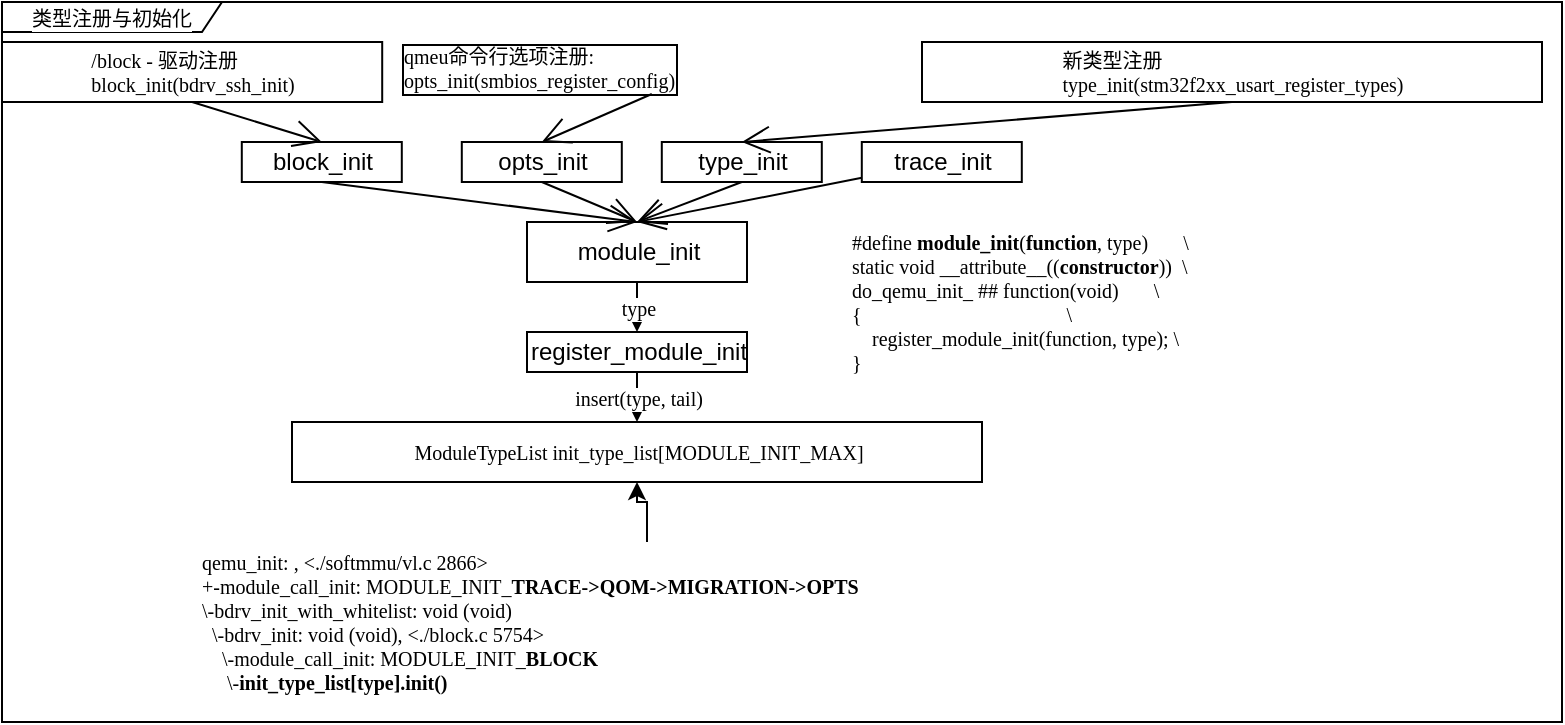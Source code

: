 <mxfile version="16.6.1" type="github">
  <diagram id="6DpruF9Yd0py6zjCMm1G" name="Page-1">
    <mxGraphModel dx="572" dy="-251" grid="1" gridSize="10" guides="1" tooltips="1" connect="1" arrows="1" fold="1" page="1" pageScale="1" pageWidth="850" pageHeight="1100" math="0" shadow="0">
      <root>
        <mxCell id="0" />
        <mxCell id="1" parent="0" />
        <mxCell id="FQiOv07JGeU5sPxUobCz-1" value="类型注册与初始化" style="shape=umlFrame;whiteSpace=wrap;html=1;fontSize=10;width=110;height=15;labelBorderColor=none;labelBackgroundColor=#FFFFFF;swimlaneFillColor=#ffffff;" parent="1" vertex="1">
          <mxGeometry x="900" y="1280" width="780" height="360" as="geometry" />
        </mxCell>
        <mxCell id="FQiOv07JGeU5sPxUobCz-2" value="type" style="edgeStyle=orthogonalEdgeStyle;rounded=0;orthogonalLoop=1;jettySize=auto;html=1;fontFamily=Lucida Console;fontSize=10;fontColor=#000000;" parent="1" source="FQiOv07JGeU5sPxUobCz-3" target="FQiOv07JGeU5sPxUobCz-19" edge="1">
          <mxGeometry relative="1" as="geometry" />
        </mxCell>
        <mxCell id="FQiOv07JGeU5sPxUobCz-3" value="module_init" style="html=1;" parent="1" vertex="1">
          <mxGeometry x="1162.5" y="1390" width="110" height="30" as="geometry" />
        </mxCell>
        <mxCell id="FQiOv07JGeU5sPxUobCz-5" value="block_init" style="html=1;" parent="1" vertex="1">
          <mxGeometry x="1019.9" y="1350" width="80" height="20" as="geometry" />
        </mxCell>
        <mxCell id="FQiOv07JGeU5sPxUobCz-6" value="opts_init" style="html=1;" parent="1" vertex="1">
          <mxGeometry x="1129.9" y="1350" width="80" height="20" as="geometry" />
        </mxCell>
        <mxCell id="FQiOv07JGeU5sPxUobCz-7" value="type_init" style="html=1;" parent="1" vertex="1">
          <mxGeometry x="1229.9" y="1350" width="80" height="20" as="geometry" />
        </mxCell>
        <mxCell id="FQiOv07JGeU5sPxUobCz-8" value="trace_init" style="html=1;" parent="1" vertex="1">
          <mxGeometry x="1329.9" y="1350" width="80" height="20" as="geometry" />
        </mxCell>
        <mxCell id="FQiOv07JGeU5sPxUobCz-9" value="" style="endArrow=open;endFill=1;endSize=12;html=1;rounded=0;exitX=0.5;exitY=1;exitDx=0;exitDy=0;entryX=0.5;entryY=0;entryDx=0;entryDy=0;" parent="1" source="FQiOv07JGeU5sPxUobCz-5" target="FQiOv07JGeU5sPxUobCz-3" edge="1">
          <mxGeometry width="160" relative="1" as="geometry">
            <mxPoint x="820" y="1530" as="sourcePoint" />
            <mxPoint x="980" y="1530" as="targetPoint" />
          </mxGeometry>
        </mxCell>
        <mxCell id="FQiOv07JGeU5sPxUobCz-10" value="" style="endArrow=open;endFill=1;endSize=12;html=1;rounded=0;exitX=0.5;exitY=1;exitDx=0;exitDy=0;entryX=0.5;entryY=0;entryDx=0;entryDy=0;" parent="1" source="FQiOv07JGeU5sPxUobCz-6" target="FQiOv07JGeU5sPxUobCz-3" edge="1">
          <mxGeometry width="160" relative="1" as="geometry">
            <mxPoint x="1070" y="1340" as="sourcePoint" />
            <mxPoint x="1189.231" y="1390" as="targetPoint" />
          </mxGeometry>
        </mxCell>
        <mxCell id="FQiOv07JGeU5sPxUobCz-11" value="" style="endArrow=open;endFill=1;endSize=12;html=1;rounded=0;exitX=0.5;exitY=1;exitDx=0;exitDy=0;entryX=0.5;entryY=0;entryDx=0;entryDy=0;" parent="1" source="FQiOv07JGeU5sPxUobCz-7" target="FQiOv07JGeU5sPxUobCz-3" edge="1">
          <mxGeometry width="160" relative="1" as="geometry">
            <mxPoint x="1180" y="1340" as="sourcePoint" />
            <mxPoint x="1225" y="1390" as="targetPoint" />
          </mxGeometry>
        </mxCell>
        <mxCell id="FQiOv07JGeU5sPxUobCz-12" value="" style="endArrow=open;endFill=1;endSize=12;html=1;rounded=0;entryX=0.5;entryY=0;entryDx=0;entryDy=0;" parent="1" source="FQiOv07JGeU5sPxUobCz-8" target="FQiOv07JGeU5sPxUobCz-3" edge="1">
          <mxGeometry width="160" relative="1" as="geometry">
            <mxPoint x="1280" y="1340" as="sourcePoint" />
            <mxPoint x="1250" y="1380" as="targetPoint" />
          </mxGeometry>
        </mxCell>
        <mxCell id="FQiOv07JGeU5sPxUobCz-13" value="&lt;div&gt;&lt;span style=&quot;font-size: 10px&quot;&gt;#define &lt;b&gt;module_init&lt;/b&gt;(&lt;b&gt;function&lt;/b&gt;, type)&amp;nbsp; &amp;nbsp; &amp;nbsp; &amp;nbsp;\&lt;/span&gt;&lt;/div&gt;&lt;div&gt;&lt;span style=&quot;font-size: 10px&quot;&gt;static void __attribute__((&lt;b&gt;constructor&lt;/b&gt;))&amp;nbsp; \&lt;/span&gt;&lt;/div&gt;&lt;div&gt;&lt;span style=&quot;font-size: 10px&quot;&gt;&lt;span&gt; &lt;/span&gt;do_qemu_init_ ## function(void)&amp;nbsp; &amp;nbsp; &amp;nbsp; &amp;nbsp;\&lt;/span&gt;&lt;/div&gt;&lt;div&gt;&lt;span style=&quot;font-size: 10px&quot;&gt;{&amp;nbsp; &amp;nbsp; &amp;nbsp; &amp;nbsp; &amp;nbsp; &amp;nbsp; &amp;nbsp; &amp;nbsp; &amp;nbsp; &amp;nbsp; &amp;nbsp; &amp;nbsp; &amp;nbsp; &amp;nbsp; &amp;nbsp; &amp;nbsp; &amp;nbsp; &amp;nbsp; &amp;nbsp; &amp;nbsp; &amp;nbsp;\&lt;/span&gt;&lt;/div&gt;&lt;div&gt;&lt;span style=&quot;font-size: 10px&quot;&gt;&amp;nbsp; &amp;nbsp; register_module_init(function, type); \&lt;/span&gt;&lt;/div&gt;&lt;div&gt;&lt;span style=&quot;font-size: 10px&quot;&gt;}&lt;/span&gt;&lt;/div&gt;" style="text;html=1;align=left;verticalAlign=middle;resizable=0;points=[];autosize=1;strokeColor=none;fillColor=none;fontSize=10;fontFamily=Lucida Console;" parent="1" vertex="1">
          <mxGeometry x="1323.1" y="1390" width="330" height="80" as="geometry" />
        </mxCell>
        <mxCell id="FQiOv07JGeU5sPxUobCz-14" value="&lt;div style=&quot;text-align: left&quot;&gt;新类型注册&lt;/div&gt;&lt;div style=&quot;text-align: left&quot;&gt;&lt;span style=&quot;font-size: 10px&quot;&gt;type_init(stm32f2xx_usart_register_types)&lt;/span&gt;&lt;br&gt;&lt;/div&gt;" style="html=1;labelBackgroundColor=none;labelBorderColor=none;fontFamily=Lucida Console;fontSize=10;" parent="1" vertex="1">
          <mxGeometry x="1360" y="1300" width="310" height="30" as="geometry" />
        </mxCell>
        <mxCell id="FQiOv07JGeU5sPxUobCz-15" value="" style="endArrow=open;endFill=1;endSize=12;html=1;rounded=0;fontFamily=Lucida Console;fontSize=10;exitX=0.5;exitY=1;exitDx=0;exitDy=0;entryX=0.5;entryY=0;entryDx=0;entryDy=0;" parent="1" source="FQiOv07JGeU5sPxUobCz-14" target="FQiOv07JGeU5sPxUobCz-7" edge="1">
          <mxGeometry width="160" relative="1" as="geometry">
            <mxPoint x="1080" y="1220" as="sourcePoint" />
            <mxPoint x="1240" y="1220" as="targetPoint" />
          </mxGeometry>
        </mxCell>
        <mxCell id="FQiOv07JGeU5sPxUobCz-16" value="&lt;div style=&quot;text-align: left&quot;&gt;/block - 驱动注册&lt;/div&gt;&lt;div style=&quot;text-align: left&quot;&gt;&lt;span style=&quot;font-size: 10px&quot;&gt;block_init(bdrv_ssh_init)&lt;/span&gt;&lt;br&gt;&lt;/div&gt;" style="html=1;labelBackgroundColor=none;labelBorderColor=none;fontFamily=Lucida Console;fontSize=10;" parent="1" vertex="1">
          <mxGeometry x="900.0" y="1300" width="190.1" height="30" as="geometry" />
        </mxCell>
        <mxCell id="FQiOv07JGeU5sPxUobCz-17" value="" style="endArrow=open;endFill=1;endSize=12;html=1;rounded=0;fontFamily=Lucida Console;fontSize=10;exitX=0.5;exitY=1;exitDx=0;exitDy=0;entryX=0.5;entryY=0;entryDx=0;entryDy=0;" parent="1" source="FQiOv07JGeU5sPxUobCz-16" target="FQiOv07JGeU5sPxUobCz-5" edge="1">
          <mxGeometry width="160" relative="1" as="geometry">
            <mxPoint x="1365" y="1290" as="sourcePoint" />
            <mxPoint x="1279.9" y="1360" as="targetPoint" />
          </mxGeometry>
        </mxCell>
        <mxCell id="FQiOv07JGeU5sPxUobCz-18" value="insert(type, tail)" style="edgeStyle=orthogonalEdgeStyle;rounded=0;orthogonalLoop=1;jettySize=auto;html=1;fontFamily=Lucida Console;fontSize=10;fontColor=#000000;entryX=0.5;entryY=0;entryDx=0;entryDy=0;" parent="1" source="FQiOv07JGeU5sPxUobCz-19" target="FQiOv07JGeU5sPxUobCz-24" edge="1">
          <mxGeometry relative="1" as="geometry">
            <mxPoint x="1214.9" y="1490" as="targetPoint" />
          </mxGeometry>
        </mxCell>
        <mxCell id="FQiOv07JGeU5sPxUobCz-19" value="register_module_init" style="html=1;" parent="1" vertex="1">
          <mxGeometry x="1162.5" y="1445" width="110" height="20" as="geometry" />
        </mxCell>
        <mxCell id="FQiOv07JGeU5sPxUobCz-20" value="qmeu命令行选项注册:&lt;br&gt;opts_init(smbios_register_config)" style="text;whiteSpace=wrap;html=1;fontSize=10;fontFamily=Lucida Console;fontColor=#000000;labelBorderColor=default;spacing=0;" parent="1" vertex="1">
          <mxGeometry x="1099.9" y="1296" width="250" height="30" as="geometry" />
        </mxCell>
        <mxCell id="FQiOv07JGeU5sPxUobCz-21" value="" style="endArrow=open;endFill=1;endSize=12;html=1;rounded=0;fontFamily=Lucida Console;fontSize=10;exitX=0.5;exitY=1;exitDx=0;exitDy=0;entryX=0.5;entryY=0;entryDx=0;entryDy=0;" parent="1" source="FQiOv07JGeU5sPxUobCz-20" target="FQiOv07JGeU5sPxUobCz-6" edge="1">
          <mxGeometry width="160" relative="1" as="geometry">
            <mxPoint x="1005.05" y="1340" as="sourcePoint" />
            <mxPoint x="1069.9" y="1360" as="targetPoint" />
          </mxGeometry>
        </mxCell>
        <mxCell id="FQiOv07JGeU5sPxUobCz-22" style="edgeStyle=orthogonalEdgeStyle;rounded=0;orthogonalLoop=1;jettySize=auto;html=1;entryX=0.5;entryY=1;entryDx=0;entryDy=0;fontFamily=Lucida Console;fontSize=10;fontColor=#000000;" parent="1" source="FQiOv07JGeU5sPxUobCz-23" target="FQiOv07JGeU5sPxUobCz-24" edge="1">
          <mxGeometry relative="1" as="geometry">
            <mxPoint x="1214.9" y="1510" as="targetPoint" />
          </mxGeometry>
        </mxCell>
        <mxCell id="FQiOv07JGeU5sPxUobCz-23" value="&lt;div&gt;&lt;span style=&quot;font-size: 10px&quot;&gt;qemu_init: , &amp;lt;./softmmu/vl.c 2866&amp;gt;&lt;/span&gt;&lt;/div&gt;&lt;div&gt;&lt;span style=&quot;font-size: 10px&quot;&gt;+-module_call_init: MODULE_INIT_&lt;b&gt;TRACE-&amp;gt;QOM-&amp;gt;MIGRATION-&amp;gt;OPTS&lt;/b&gt;&lt;/span&gt;&lt;/div&gt;&lt;div&gt;&lt;span style=&quot;font-size: 10px&quot;&gt;\-bdrv_init_with_whitelist: void (void)&lt;/span&gt;&lt;/div&gt;&lt;div&gt;&lt;span style=&quot;font-size: 10px&quot;&gt;&amp;nbsp; \-bdrv_init: void (void), &amp;lt;./block.c 5754&amp;gt;&lt;/span&gt;&lt;/div&gt;&lt;div&gt;&lt;span style=&quot;font-size: 10px&quot;&gt;&amp;nbsp; &amp;nbsp; \-module_call_init: MODULE_INIT_&lt;b&gt;BLOCK&lt;/b&gt;&lt;/span&gt;&lt;/div&gt;&lt;div&gt;&lt;span style=&quot;font-size: 10px&quot;&gt;&amp;nbsp; &amp;nbsp; &amp;nbsp;\-&lt;b&gt;init_type_list[type].init()&lt;/b&gt;&lt;/span&gt;&lt;/div&gt;&lt;div&gt;&lt;/div&gt;" style="text;html=1;align=left;verticalAlign=middle;resizable=0;points=[];autosize=1;strokeColor=none;fillColor=none;fontSize=10;fontFamily=Lucida Console;fontColor=#000000;" parent="1" vertex="1">
          <mxGeometry x="997.5" y="1550" width="450" height="80" as="geometry" />
        </mxCell>
        <mxCell id="FQiOv07JGeU5sPxUobCz-24" value="&lt;span style=&quot;text-align: left&quot;&gt;ModuleTypeList init_type_list[MODULE_INIT_MAX]&lt;/span&gt;" style="html=1;labelBackgroundColor=none;labelBorderColor=none;fontFamily=Lucida Console;fontSize=10;fontColor=#000000;" parent="1" vertex="1">
          <mxGeometry x="1045" y="1490" width="345" height="30" as="geometry" />
        </mxCell>
      </root>
    </mxGraphModel>
  </diagram>
</mxfile>

